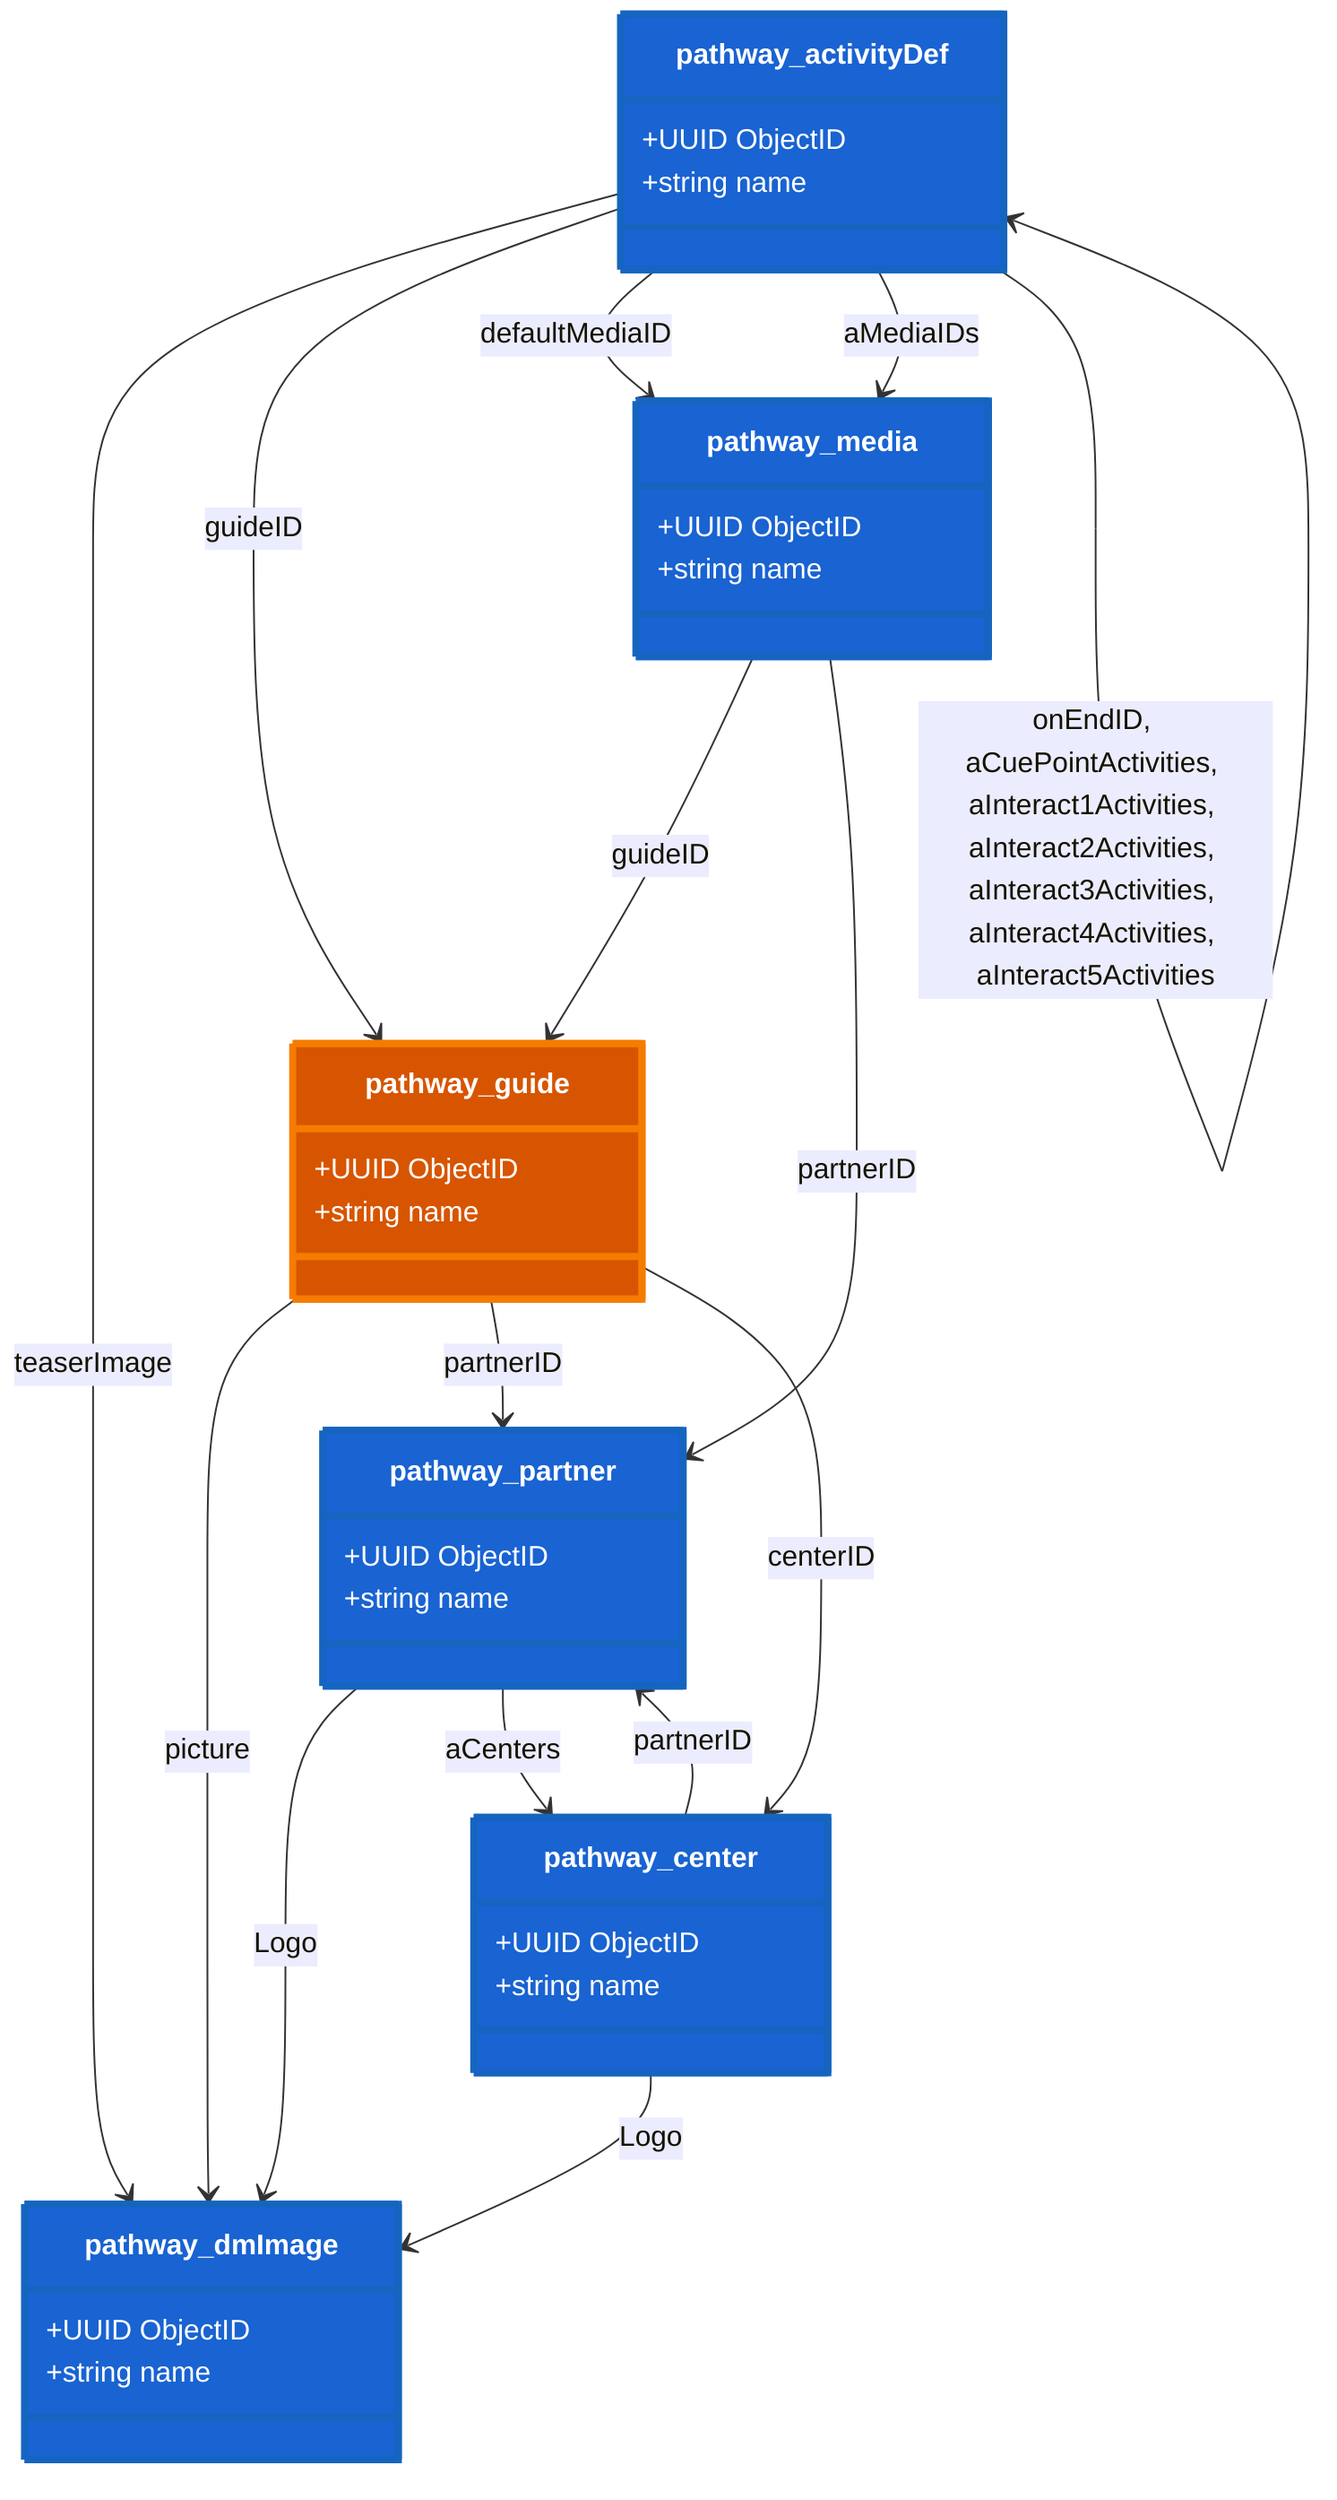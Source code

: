 classDiagram
    %% Parameters:
%%   Focus: guide
%%   Domains: provider
%%   Chart Type: Class
    class pathway_dmImage {
        +UUID ObjectID
        +string name
    }

    class pathway_activityDef {
        +UUID ObjectID
        +string name
    }

    class pathway_center {
        +UUID ObjectID
        +string name
    }

    class pathway_guide {
        +UUID ObjectID
        +string name
    }

    class pathway_media {
        +UUID ObjectID
        +string name
    }

    class pathway_partner {
        +UUID ObjectID
        +string name
    }

    pathway_activityDef --> pathway_dmImage : teaserImage
    pathway_activityDef --> pathway_guide : guideID
    pathway_activityDef --> pathway_media : defaultMediaID
    pathway_center --> pathway_dmImage : Logo
    pathway_center --> pathway_partner : partnerID
    pathway_guide --> pathway_dmImage : picture
    pathway_guide --> pathway_partner : partnerID
    pathway_guide --> pathway_center : centerID
    pathway_media --> pathway_guide : guideID
    pathway_media --> pathway_partner : partnerID
    pathway_partner --> pathway_dmImage : Logo
    pathway_activityDef --> pathway_media : aMediaIDs
    pathway_partner --> pathway_center : aCenters
    pathway_activityDef --> pathway_activityDef : onEndID, aCuePointActivities, aInteract1Activities, aInteract2Activities, aInteract3Activities, aInteract4Activities, aInteract5Activities

    %% Special Joins
    %% End Special Joins


    %% Entity Styling
    style pathway_dmImage fill:#1963d2,stroke:#1565c0,stroke-width:4px,color:#fff
    style pathway_activityDef fill:#1963d2,stroke:#1565c0,stroke-width:4px,color:#fff
    style pathway_center fill:#1963d2,stroke:#1565c0,stroke-width:4px,color:#fff
    style pathway_guide fill:#d75500,stroke:#f57c00,stroke-width:4px,color:#fff
    style pathway_media fill:#1963d2,stroke:#1565c0,stroke-width:4px,color:#fff
    style pathway_partner fill:#1963d2,stroke:#1565c0,stroke-width:4px,color:#fff